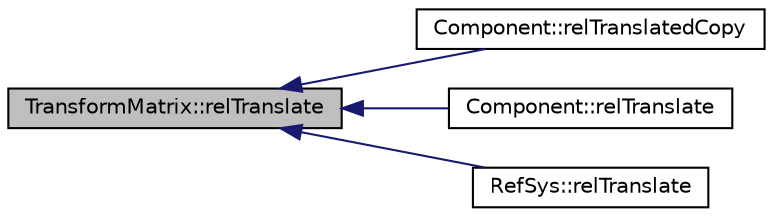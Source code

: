 digraph "TransformMatrix::relTranslate"
{
  edge [fontname="Helvetica",fontsize="10",labelfontname="Helvetica",labelfontsize="10"];
  node [fontname="Helvetica",fontsize="10",shape=record];
  rankdir="LR";
  Node1 [label="TransformMatrix::relTranslate",height=0.2,width=0.4,color="black", fillcolor="grey75", style="filled" fontcolor="black"];
  Node1 -> Node2 [dir="back",color="midnightblue",fontsize="10",style="solid",fontname="Helvetica"];
  Node2 [label="Component::relTranslatedCopy",height=0.2,width=0.4,color="black", fillcolor="white", style="filled",URL="$classComponent.html#a81714ef743a86f37f571a1f40af66770",tooltip="Translate the component wrt. to its local reference system."];
  Node1 -> Node3 [dir="back",color="midnightblue",fontsize="10",style="solid",fontname="Helvetica"];
  Node3 [label="Component::relTranslate",height=0.2,width=0.4,color="black", fillcolor="white", style="filled",URL="$classComponent.html#a9c77e890ea15db01c38273975f9a56ad",tooltip="Translate the component wrt. to its local reference system."];
  Node1 -> Node4 [dir="back",color="midnightblue",fontsize="10",style="solid",fontname="Helvetica"];
  Node4 [label="RefSys::relTranslate",height=0.2,width=0.4,color="black", fillcolor="white", style="filled",URL="$classRefSys.html#a2369ded5f3d02e987c7f9c9c7a4d9147",tooltip="Translates the origin of the reference system This methods translated the origin of the reference sys..."];
}
